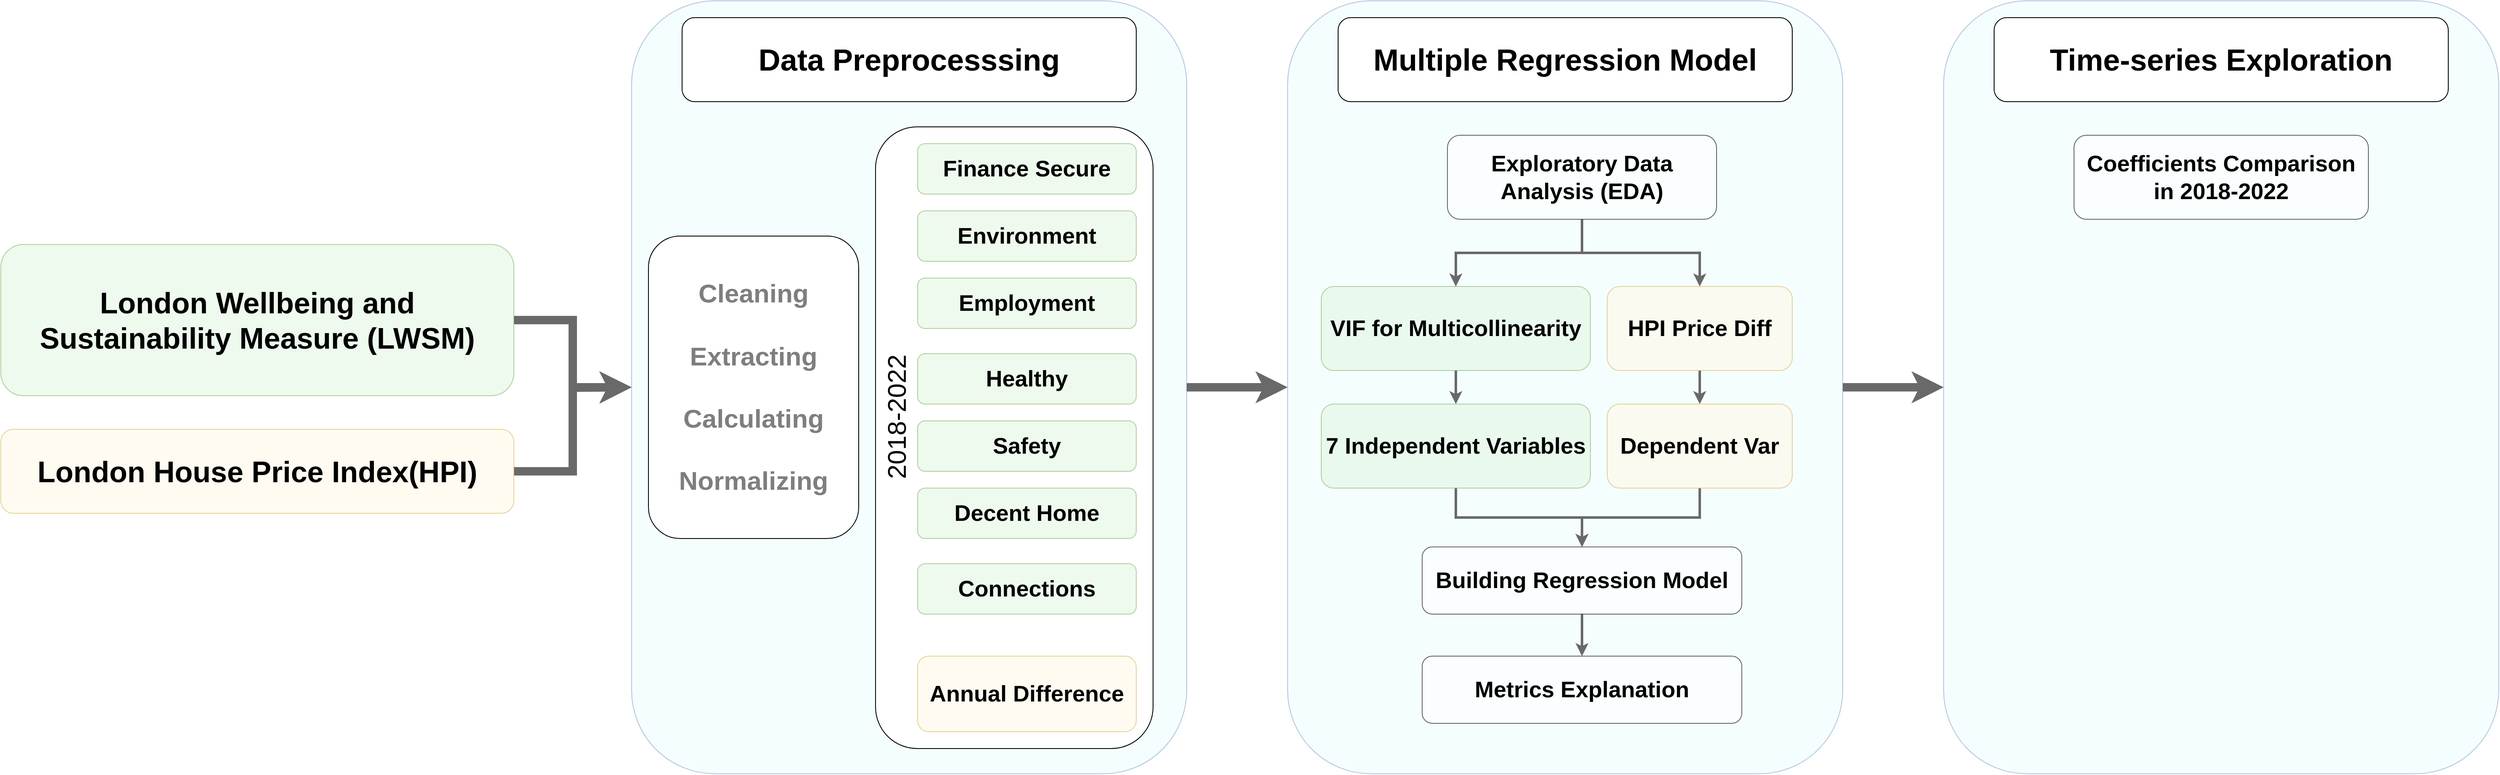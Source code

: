 <mxfile version="20.3.0" type="device"><diagram id="GuhMV9k_cuaxx1HymJDK" name="第 1 页"><mxGraphModel dx="3555" dy="2143" grid="1" gridSize="10" guides="1" tooltips="1" connect="1" arrows="1" fold="1" page="1" pageScale="1" pageWidth="3300" pageHeight="2339" math="0" shadow="0"><root><mxCell id="0"/><mxCell id="1" parent="0"/><mxCell id="uwrZeVWlf09zWdNFyhea-9" value="" style="rounded=1;whiteSpace=wrap;html=1;fontSize=30;fillColor=#EBFEFF;strokeColor=#6c8ebf;opacity=50;" parent="1" vertex="1"><mxGeometry x="910" y="710" width="660" height="920" as="geometry"/></mxCell><mxCell id="7Im8_vtI8S0R07KsORbj-42" value="" style="rounded=1;whiteSpace=wrap;html=1;fontSize=31;fontStyle=1;textOpacity=50;" parent="1" vertex="1"><mxGeometry x="1200" y="860" width="330" height="740" as="geometry"/></mxCell><mxCell id="7Im8_vtI8S0R07KsORbj-25" style="edgeStyle=orthogonalEdgeStyle;rounded=0;orthogonalLoop=1;jettySize=auto;html=1;exitX=1;exitY=0.5;exitDx=0;exitDy=0;entryX=0;entryY=0.5;entryDx=0;entryDy=0;strokeColor=#696969;strokeWidth=10;fontSize=27;" parent="1" source="7Im8_vtI8S0R07KsORbj-1" target="uwrZeVWlf09zWdNFyhea-9" edge="1"><mxGeometry relative="1" as="geometry"/></mxCell><mxCell id="7Im8_vtI8S0R07KsORbj-1" value="London House Price Index(HPI)" style="rounded=1;whiteSpace=wrap;html=1;fontSize=35;fontStyle=1;fillColor=#FFF9E6;strokeColor=#d6b656;opacity=60;" parent="1" vertex="1"><mxGeometry x="160" y="1220" width="610" height="100" as="geometry"/></mxCell><mxCell id="7Im8_vtI8S0R07KsORbj-26" style="edgeStyle=orthogonalEdgeStyle;rounded=0;orthogonalLoop=1;jettySize=auto;html=1;exitX=1;exitY=0.5;exitDx=0;exitDy=0;strokeColor=#696969;strokeWidth=10;fontSize=27;" parent="1" source="uwrZeVWlf09zWdNFyhea-1" edge="1"><mxGeometry relative="1" as="geometry"><mxPoint x="910" y="1170" as="targetPoint"/></mxGeometry></mxCell><mxCell id="uwrZeVWlf09zWdNFyhea-1" value="London Wellbeing and Sustainability Measure (LWSM)" style="rounded=1;whiteSpace=wrap;html=1;fontSize=35;fontStyle=1;fillColor=#E3F7E2;strokeColor=#82b366;opacity=60;" parent="1" vertex="1"><mxGeometry x="160" y="1000" width="610" height="180" as="geometry"/></mxCell><mxCell id="7Im8_vtI8S0R07KsORbj-8" style="edgeStyle=orthogonalEdgeStyle;rounded=0;orthogonalLoop=1;jettySize=auto;html=1;exitX=1;exitY=0.5;exitDx=0;exitDy=0;entryX=0;entryY=0.5;entryDx=0;entryDy=0;fontSize=37;strokeWidth=10;strokeColor=#696969;" parent="1" source="uwrZeVWlf09zWdNFyhea-9" target="7Im8_vtI8S0R07KsORbj-3" edge="1"><mxGeometry relative="1" as="geometry"/></mxCell><mxCell id="7Im8_vtI8S0R07KsORbj-9" style="edgeStyle=orthogonalEdgeStyle;rounded=0;orthogonalLoop=1;jettySize=auto;html=1;exitX=1;exitY=0.5;exitDx=0;exitDy=0;entryX=0;entryY=0.5;entryDx=0;entryDy=0;strokeColor=#696969;strokeWidth=10;fontSize=37;" parent="1" source="7Im8_vtI8S0R07KsORbj-3" target="7Im8_vtI8S0R07KsORbj-4" edge="1"><mxGeometry relative="1" as="geometry"/></mxCell><mxCell id="7Im8_vtI8S0R07KsORbj-3" value="" style="rounded=1;whiteSpace=wrap;html=1;fontSize=30;fillColor=#EBFEFF;strokeColor=#6c8ebf;opacity=50;" parent="1" vertex="1"><mxGeometry x="1690" y="710" width="660" height="920" as="geometry"/></mxCell><mxCell id="7Im8_vtI8S0R07KsORbj-4" value="" style="rounded=1;whiteSpace=wrap;html=1;fontSize=30;fillColor=#EBFEFF;strokeColor=#6c8ebf;opacity=50;" parent="1" vertex="1"><mxGeometry x="2470" y="710" width="660" height="920" as="geometry"/></mxCell><mxCell id="7Im8_vtI8S0R07KsORbj-5" value="Data Preprocesssing" style="rounded=1;whiteSpace=wrap;html=1;fontSize=36;fontStyle=1" parent="1" vertex="1"><mxGeometry x="970" y="730" width="540" height="100" as="geometry"/></mxCell><mxCell id="7Im8_vtI8S0R07KsORbj-6" value="Multiple Regression Model" style="rounded=1;whiteSpace=wrap;html=1;fontSize=36;fontStyle=1" parent="1" vertex="1"><mxGeometry x="1750" y="730" width="540" height="100" as="geometry"/></mxCell><mxCell id="7Im8_vtI8S0R07KsORbj-7" value="Time-series Exploration" style="rounded=1;whiteSpace=wrap;html=1;fontSize=36;fontStyle=1" parent="1" vertex="1"><mxGeometry x="2530" y="730" width="540" height="100" as="geometry"/></mxCell><mxCell id="7Im8_vtI8S0R07KsORbj-13" value="Finance Secure" style="rounded=1;whiteSpace=wrap;html=1;fontSize=27;fillColor=#E3F7E2;opacity=60;strokeColor=#82b366;fontStyle=1;" parent="1" vertex="1"><mxGeometry x="1250" y="880" width="260" height="60" as="geometry"/></mxCell><mxCell id="7Im8_vtI8S0R07KsORbj-14" value="Environment" style="rounded=1;whiteSpace=wrap;html=1;fontSize=27;fillColor=#E3F7E2;opacity=60;strokeColor=#82b366;fontStyle=1;" parent="1" vertex="1"><mxGeometry x="1250" y="960" width="260" height="60" as="geometry"/></mxCell><mxCell id="7Im8_vtI8S0R07KsORbj-19" value="Employment" style="rounded=1;whiteSpace=wrap;html=1;fontSize=27;fillColor=#E3F7E2;opacity=60;strokeColor=#82b366;fontStyle=1;" parent="1" vertex="1"><mxGeometry x="1250" y="1040" width="260" height="60" as="geometry"/></mxCell><mxCell id="7Im8_vtI8S0R07KsORbj-20" value="Healthy" style="rounded=1;whiteSpace=wrap;html=1;fontSize=27;fillColor=#E3F7E2;opacity=60;strokeColor=#82b366;fontStyle=1;" parent="1" vertex="1"><mxGeometry x="1250" y="1130" width="260" height="60" as="geometry"/></mxCell><mxCell id="7Im8_vtI8S0R07KsORbj-21" value="Safety" style="rounded=1;whiteSpace=wrap;html=1;fontSize=27;fillColor=#E3F7E2;opacity=60;strokeColor=#82b366;fontStyle=1;" parent="1" vertex="1"><mxGeometry x="1250" y="1210" width="260" height="60" as="geometry"/></mxCell><mxCell id="7Im8_vtI8S0R07KsORbj-22" value="Decent Home" style="rounded=1;whiteSpace=wrap;html=1;fontSize=27;fillColor=#E3F7E2;opacity=60;strokeColor=#82b366;fontStyle=1;" parent="1" vertex="1"><mxGeometry x="1250" y="1290" width="260" height="60" as="geometry"/></mxCell><mxCell id="7Im8_vtI8S0R07KsORbj-23" value="Connections" style="rounded=1;whiteSpace=wrap;html=1;fontSize=27;fillColor=#E3F7E2;opacity=60;strokeColor=#82b366;fontStyle=1;" parent="1" vertex="1"><mxGeometry x="1250" y="1380" width="260" height="60" as="geometry"/></mxCell><mxCell id="7Im8_vtI8S0R07KsORbj-24" value="Annual Difference" style="rounded=1;whiteSpace=wrap;html=1;fontSize=27;fillColor=#FFF9E6;opacity=60;strokeColor=#d6b656;fontStyle=1;" parent="1" vertex="1"><mxGeometry x="1250" y="1490" width="260" height="90" as="geometry"/></mxCell><mxCell id="7Im8_vtI8S0R07KsORbj-27" value="Cleaning&lt;br style=&quot;font-size: 31px;&quot;&gt;&lt;br style=&quot;font-size: 31px;&quot;&gt;Extracting&lt;br style=&quot;font-size: 31px;&quot;&gt;&lt;br style=&quot;font-size: 31px;&quot;&gt;Calculating&lt;br style=&quot;font-size: 31px;&quot;&gt;&lt;br style=&quot;font-size: 31px;&quot;&gt;Normalizing" style="rounded=1;whiteSpace=wrap;html=1;fontSize=31;fontStyle=1;textOpacity=50;" parent="1" vertex="1"><mxGeometry x="930" y="990" width="250" height="360" as="geometry"/></mxCell><mxCell id="7Im8_vtI8S0R07KsORbj-33" style="edgeStyle=orthogonalEdgeStyle;rounded=0;orthogonalLoop=1;jettySize=auto;html=1;exitX=0.5;exitY=1;exitDx=0;exitDy=0;entryX=0.5;entryY=0;entryDx=0;entryDy=0;strokeColor=#696969;strokeWidth=3;fontSize=32;" parent="1" source="7Im8_vtI8S0R07KsORbj-28" target="7Im8_vtI8S0R07KsORbj-30" edge="1"><mxGeometry relative="1" as="geometry"/></mxCell><mxCell id="7Im8_vtI8S0R07KsORbj-28" value="VIF for Multicollinearity" style="rounded=1;whiteSpace=wrap;html=1;fontSize=27;fillColor=#E3F7E2;opacity=60;strokeColor=#82b366;fontStyle=1;" parent="1" vertex="1"><mxGeometry x="1730" y="1050" width="320" height="100" as="geometry"/></mxCell><mxCell id="7Im8_vtI8S0R07KsORbj-35" style="edgeStyle=orthogonalEdgeStyle;rounded=0;orthogonalLoop=1;jettySize=auto;html=1;exitX=0.5;exitY=1;exitDx=0;exitDy=0;entryX=0.5;entryY=0;entryDx=0;entryDy=0;strokeColor=#696969;strokeWidth=3;fontSize=32;" parent="1" source="7Im8_vtI8S0R07KsORbj-29" target="7Im8_vtI8S0R07KsORbj-28" edge="1"><mxGeometry relative="1" as="geometry"/></mxCell><mxCell id="7Im8_vtI8S0R07KsORbj-36" style="edgeStyle=orthogonalEdgeStyle;rounded=0;orthogonalLoop=1;jettySize=auto;html=1;exitX=0.5;exitY=1;exitDx=0;exitDy=0;entryX=0.5;entryY=0;entryDx=0;entryDy=0;strokeColor=#696969;strokeWidth=3;fontSize=32;" parent="1" source="7Im8_vtI8S0R07KsORbj-29" target="7Im8_vtI8S0R07KsORbj-31" edge="1"><mxGeometry relative="1" as="geometry"/></mxCell><mxCell id="7Im8_vtI8S0R07KsORbj-29" value="Exploratory Data Analysis (EDA)" style="rounded=1;whiteSpace=wrap;html=1;fontSize=27;opacity=60;fontStyle=1;" parent="1" vertex="1"><mxGeometry x="1880" y="870" width="320" height="100" as="geometry"/></mxCell><mxCell id="7Im8_vtI8S0R07KsORbj-39" style="edgeStyle=orthogonalEdgeStyle;rounded=0;orthogonalLoop=1;jettySize=auto;html=1;exitX=0.5;exitY=1;exitDx=0;exitDy=0;entryX=0.5;entryY=0;entryDx=0;entryDy=0;strokeColor=#696969;strokeWidth=3;fontSize=32;" parent="1" source="7Im8_vtI8S0R07KsORbj-30" target="7Im8_vtI8S0R07KsORbj-37" edge="1"><mxGeometry relative="1" as="geometry"/></mxCell><mxCell id="7Im8_vtI8S0R07KsORbj-30" value="7 Independent Variables" style="rounded=1;whiteSpace=wrap;html=1;fontSize=27;fillColor=#E3F7E2;opacity=60;strokeColor=#82b366;fontStyle=1;" parent="1" vertex="1"><mxGeometry x="1730" y="1190" width="320" height="100" as="geometry"/></mxCell><mxCell id="7Im8_vtI8S0R07KsORbj-34" style="edgeStyle=orthogonalEdgeStyle;rounded=0;orthogonalLoop=1;jettySize=auto;html=1;exitX=0.5;exitY=1;exitDx=0;exitDy=0;entryX=0.5;entryY=0;entryDx=0;entryDy=0;strokeColor=#696969;strokeWidth=3;fontSize=32;" parent="1" source="7Im8_vtI8S0R07KsORbj-31" target="7Im8_vtI8S0R07KsORbj-32" edge="1"><mxGeometry relative="1" as="geometry"/></mxCell><mxCell id="7Im8_vtI8S0R07KsORbj-31" value="HPI Price Diff" style="rounded=1;whiteSpace=wrap;html=1;fontSize=27;fillColor=#FFF9E6;opacity=60;strokeColor=#d6b656;fontStyle=1;" parent="1" vertex="1"><mxGeometry x="2070" y="1050" width="220" height="100" as="geometry"/></mxCell><mxCell id="7Im8_vtI8S0R07KsORbj-40" style="edgeStyle=orthogonalEdgeStyle;rounded=0;orthogonalLoop=1;jettySize=auto;html=1;exitX=0.5;exitY=1;exitDx=0;exitDy=0;strokeColor=#696969;strokeWidth=3;fontSize=32;" parent="1" source="7Im8_vtI8S0R07KsORbj-32" target="7Im8_vtI8S0R07KsORbj-37" edge="1"><mxGeometry relative="1" as="geometry"/></mxCell><mxCell id="7Im8_vtI8S0R07KsORbj-32" value="Dependent Var" style="rounded=1;whiteSpace=wrap;html=1;fontSize=27;fillColor=#FFF9E6;opacity=60;strokeColor=#d6b656;fontStyle=1;" parent="1" vertex="1"><mxGeometry x="2070" y="1190" width="220" height="100" as="geometry"/></mxCell><mxCell id="7Im8_vtI8S0R07KsORbj-41" style="edgeStyle=orthogonalEdgeStyle;rounded=0;orthogonalLoop=1;jettySize=auto;html=1;exitX=0.5;exitY=1;exitDx=0;exitDy=0;entryX=0.5;entryY=0;entryDx=0;entryDy=0;strokeColor=#696969;strokeWidth=3;fontSize=32;" parent="1" source="7Im8_vtI8S0R07KsORbj-37" target="7Im8_vtI8S0R07KsORbj-38" edge="1"><mxGeometry relative="1" as="geometry"/></mxCell><mxCell id="7Im8_vtI8S0R07KsORbj-37" value="Building Regression Model" style="rounded=1;whiteSpace=wrap;html=1;fontSize=27;opacity=60;fontStyle=1;" parent="1" vertex="1"><mxGeometry x="1850" y="1360" width="380" height="80" as="geometry"/></mxCell><mxCell id="7Im8_vtI8S0R07KsORbj-38" value="Metrics Explanation" style="rounded=1;whiteSpace=wrap;html=1;fontSize=27;opacity=60;fontStyle=1;" parent="1" vertex="1"><mxGeometry x="1850" y="1490" width="380" height="80" as="geometry"/></mxCell><mxCell id="7Im8_vtI8S0R07KsORbj-43" value="2018-2022" style="text;html=1;strokeColor=none;fillColor=none;align=center;verticalAlign=middle;whiteSpace=wrap;rounded=0;fontSize=31;opacity=60;rotation=-90;" parent="1" vertex="1"><mxGeometry x="1110" y="1190" width="230" height="30" as="geometry"/></mxCell><mxCell id="7Im8_vtI8S0R07KsORbj-44" value="Coefficients Comparison in 2018-2022" style="rounded=1;whiteSpace=wrap;html=1;fontSize=27;opacity=60;fontStyle=1;" parent="1" vertex="1"><mxGeometry x="2625" y="870" width="350" height="100" as="geometry"/></mxCell></root></mxGraphModel></diagram></mxfile>